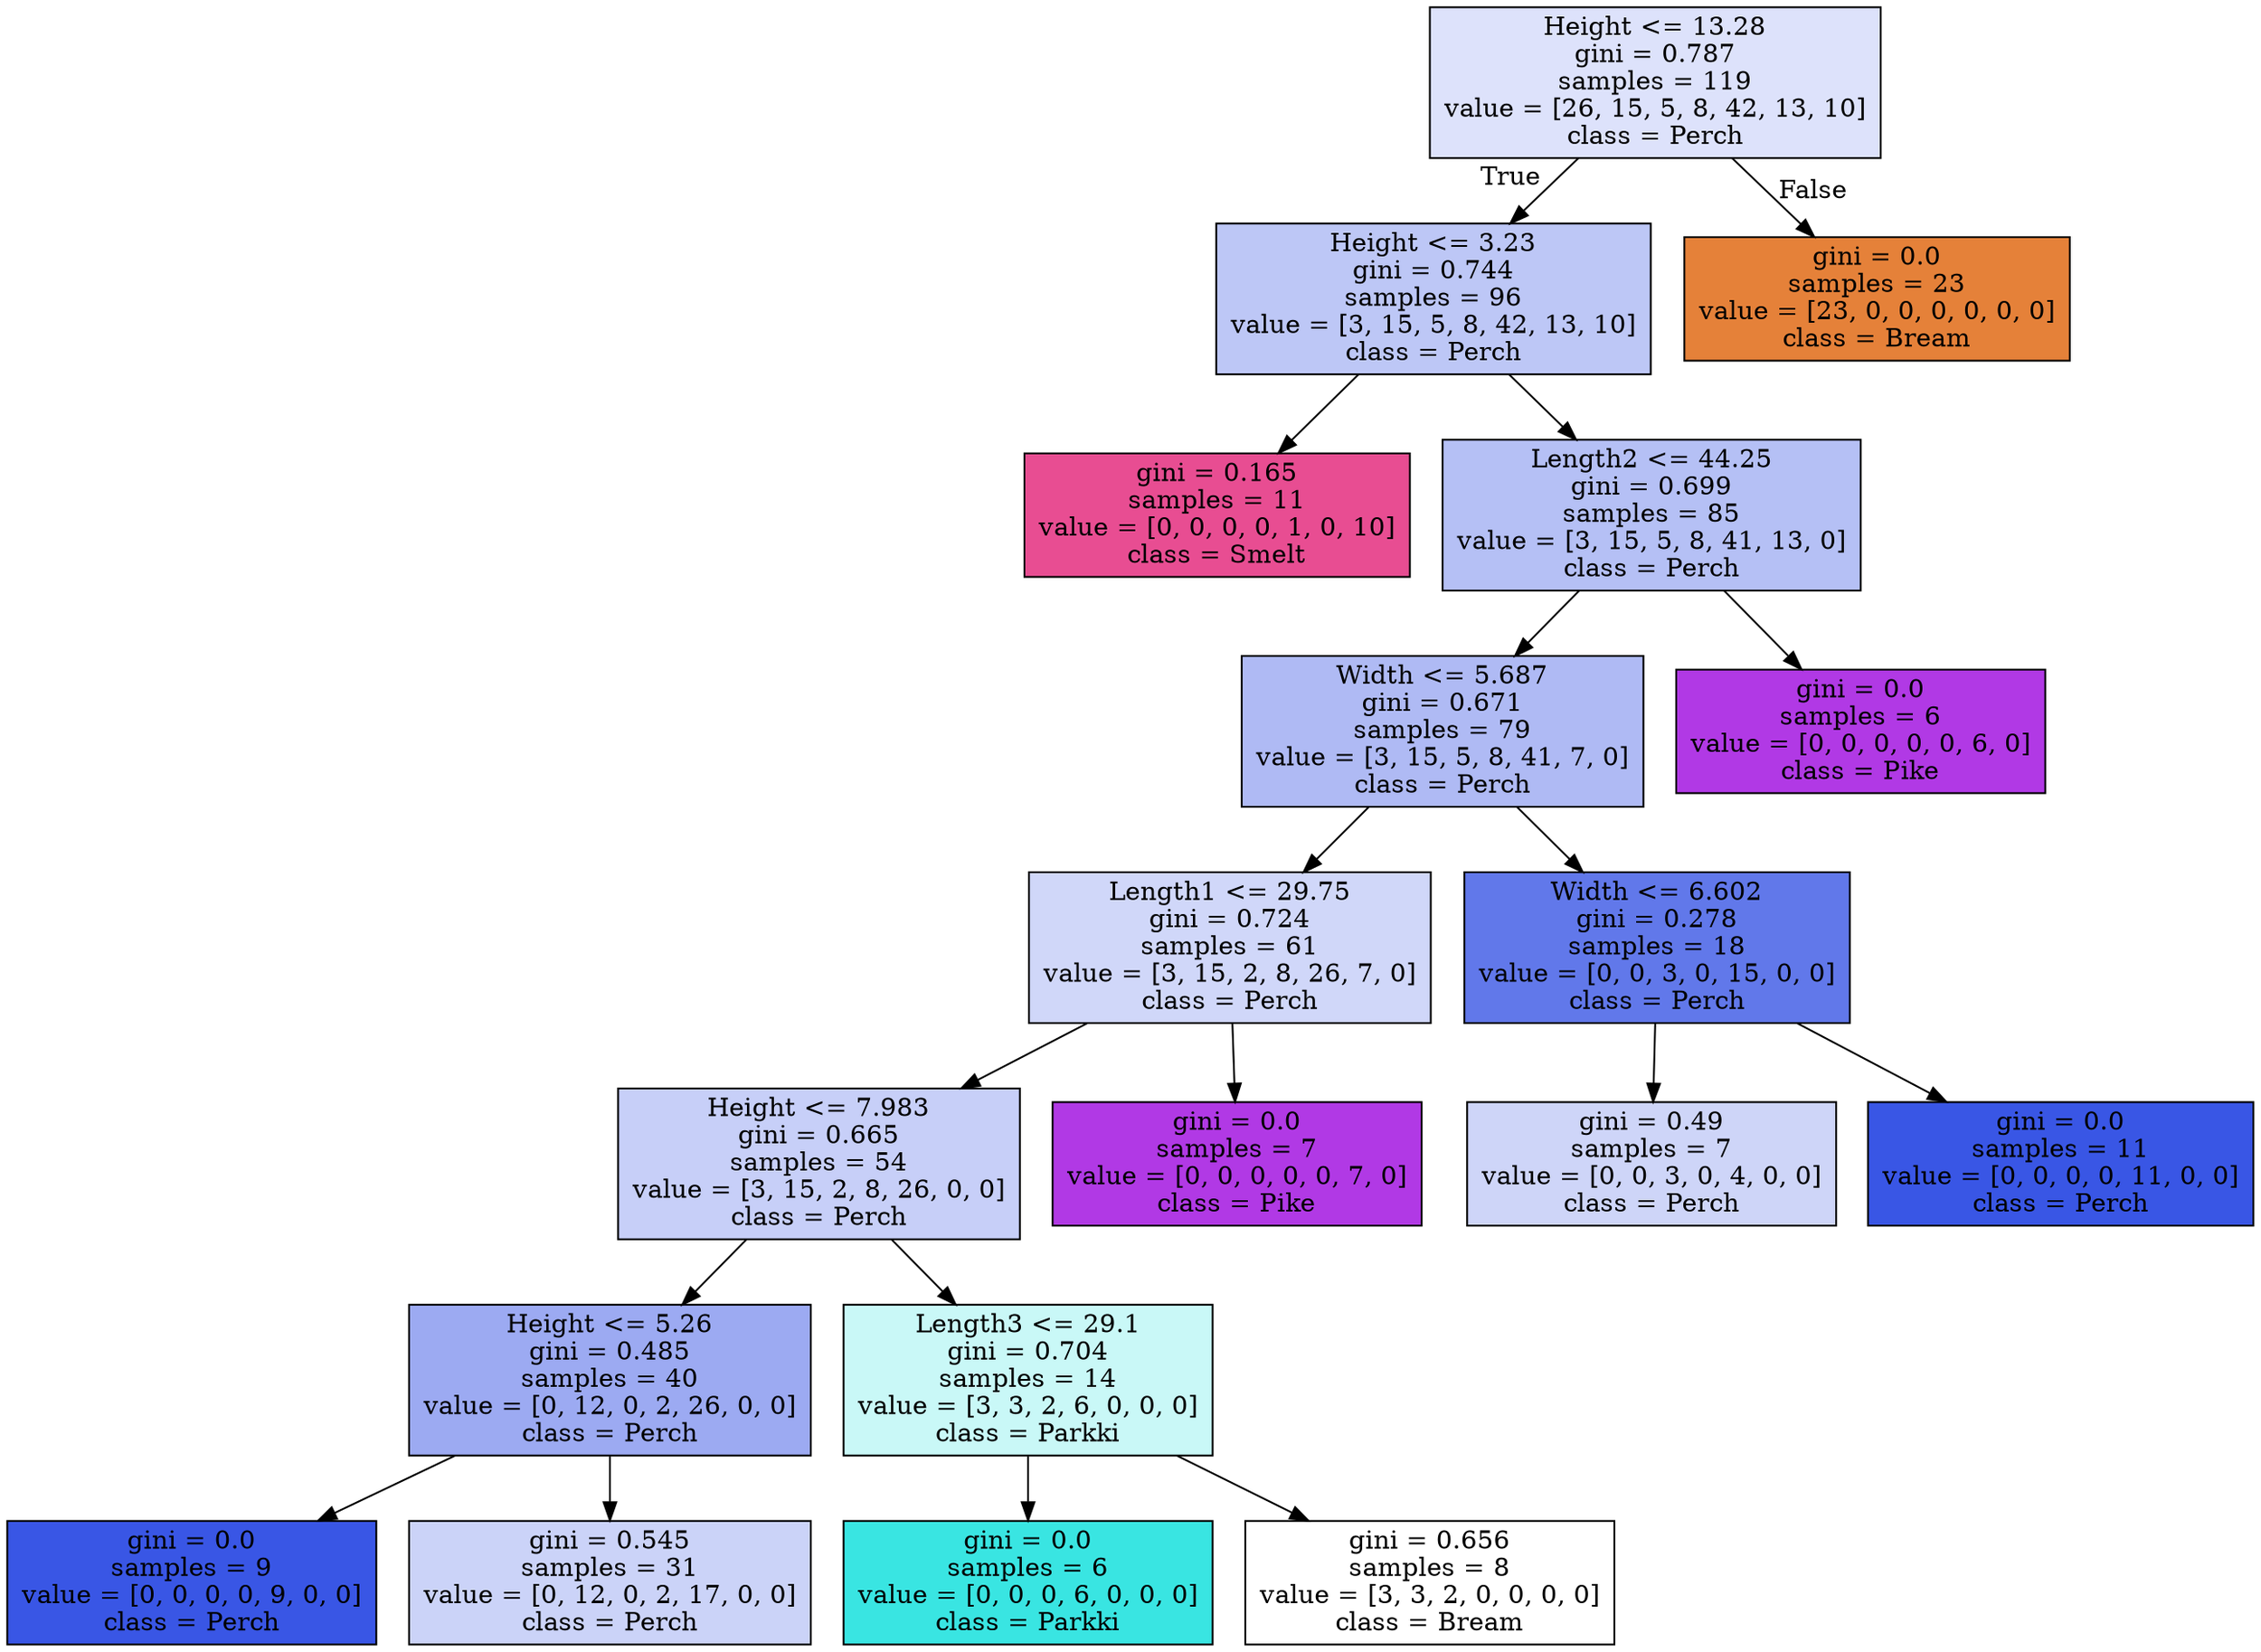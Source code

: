 digraph Tree {
node [shape=box, style="filled", color="black"] ;
0 [label="Height <= 13.28\ngini = 0.787\nsamples = 119\nvalue = [26, 15, 5, 8, 42, 13, 10]\nclass = Perch", fillcolor="#dde2fb"] ;
1 [label="Height <= 3.23\ngini = 0.744\nsamples = 96\nvalue = [3, 15, 5, 8, 42, 13, 10]\nclass = Perch", fillcolor="#bdc7f6"] ;
0 -> 1 [labeldistance=2.5, labelangle=45, headlabel="True"] ;
2 [label="gini = 0.165\nsamples = 11\nvalue = [0, 0, 0, 0, 1, 0, 10]\nclass = Smelt", fillcolor="#e84d92"] ;
1 -> 2 ;
3 [label="Length2 <= 44.25\ngini = 0.699\nsamples = 85\nvalue = [3, 15, 5, 8, 41, 13, 0]\nclass = Perch", fillcolor="#b5c0f5"] ;
1 -> 3 ;
4 [label="Width <= 5.687\ngini = 0.671\nsamples = 79\nvalue = [3, 15, 5, 8, 41, 7, 0]\nclass = Perch", fillcolor="#afbaf4"] ;
3 -> 4 ;
5 [label="Length1 <= 29.75\ngini = 0.724\nsamples = 61\nvalue = [3, 15, 2, 8, 26, 7, 0]\nclass = Perch", fillcolor="#d0d7f9"] ;
4 -> 5 ;
6 [label="Height <= 7.983\ngini = 0.665\nsamples = 54\nvalue = [3, 15, 2, 8, 26, 0, 0]\nclass = Perch", fillcolor="#c7cff8"] ;
5 -> 6 ;
7 [label="Height <= 5.26\ngini = 0.485\nsamples = 40\nvalue = [0, 12, 0, 2, 26, 0, 0]\nclass = Perch", fillcolor="#9caaf2"] ;
6 -> 7 ;
8 [label="gini = 0.0\nsamples = 9\nvalue = [0, 0, 0, 0, 9, 0, 0]\nclass = Perch", fillcolor="#3956e5"] ;
7 -> 8 ;
9 [label="gini = 0.545\nsamples = 31\nvalue = [0, 12, 0, 2, 17, 0, 0]\nclass = Perch", fillcolor="#cbd3f8"] ;
7 -> 9 ;
10 [label="Length3 <= 29.1\ngini = 0.704\nsamples = 14\nvalue = [3, 3, 2, 6, 0, 0, 0]\nclass = Parkki", fillcolor="#c9f8f7"] ;
6 -> 10 ;
11 [label="gini = 0.0\nsamples = 6\nvalue = [0, 0, 0, 6, 0, 0, 0]\nclass = Parkki", fillcolor="#39e5e2"] ;
10 -> 11 ;
12 [label="gini = 0.656\nsamples = 8\nvalue = [3, 3, 2, 0, 0, 0, 0]\nclass = Bream", fillcolor="#ffffff"] ;
10 -> 12 ;
13 [label="gini = 0.0\nsamples = 7\nvalue = [0, 0, 0, 0, 0, 7, 0]\nclass = Pike", fillcolor="#b139e5"] ;
5 -> 13 ;
14 [label="Width <= 6.602\ngini = 0.278\nsamples = 18\nvalue = [0, 0, 3, 0, 15, 0, 0]\nclass = Perch", fillcolor="#6178ea"] ;
4 -> 14 ;
15 [label="gini = 0.49\nsamples = 7\nvalue = [0, 0, 3, 0, 4, 0, 0]\nclass = Perch", fillcolor="#ced5f8"] ;
14 -> 15 ;
16 [label="gini = 0.0\nsamples = 11\nvalue = [0, 0, 0, 0, 11, 0, 0]\nclass = Perch", fillcolor="#3956e5"] ;
14 -> 16 ;
17 [label="gini = 0.0\nsamples = 6\nvalue = [0, 0, 0, 0, 0, 6, 0]\nclass = Pike", fillcolor="#b139e5"] ;
3 -> 17 ;
18 [label="gini = 0.0\nsamples = 23\nvalue = [23, 0, 0, 0, 0, 0, 0]\nclass = Bream", fillcolor="#e58139"] ;
0 -> 18 [labeldistance=2.5, labelangle=-45, headlabel="False"] ;
}